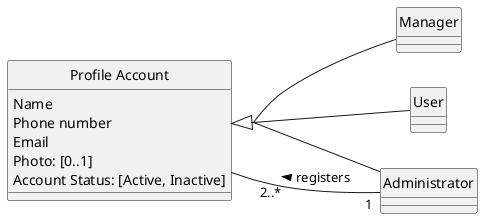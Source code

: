 @startuml
skinparam style strictuml
left to right direction
skinparam groupInheritance 3

 class "Profile Account" as Profile {
   Name
   Phone number
   Email
   Photo: [0..1]
   'the [0..1] in Photo indicates an optional value, see Craig 2004, p.121
   Account Status: [Active, Inactive]
 }

Profile <|-- Manager
Profile <|-- User
Profile <|-- Administrator

Administrator "1" -- "2..*" Profile: registers >

@enduml